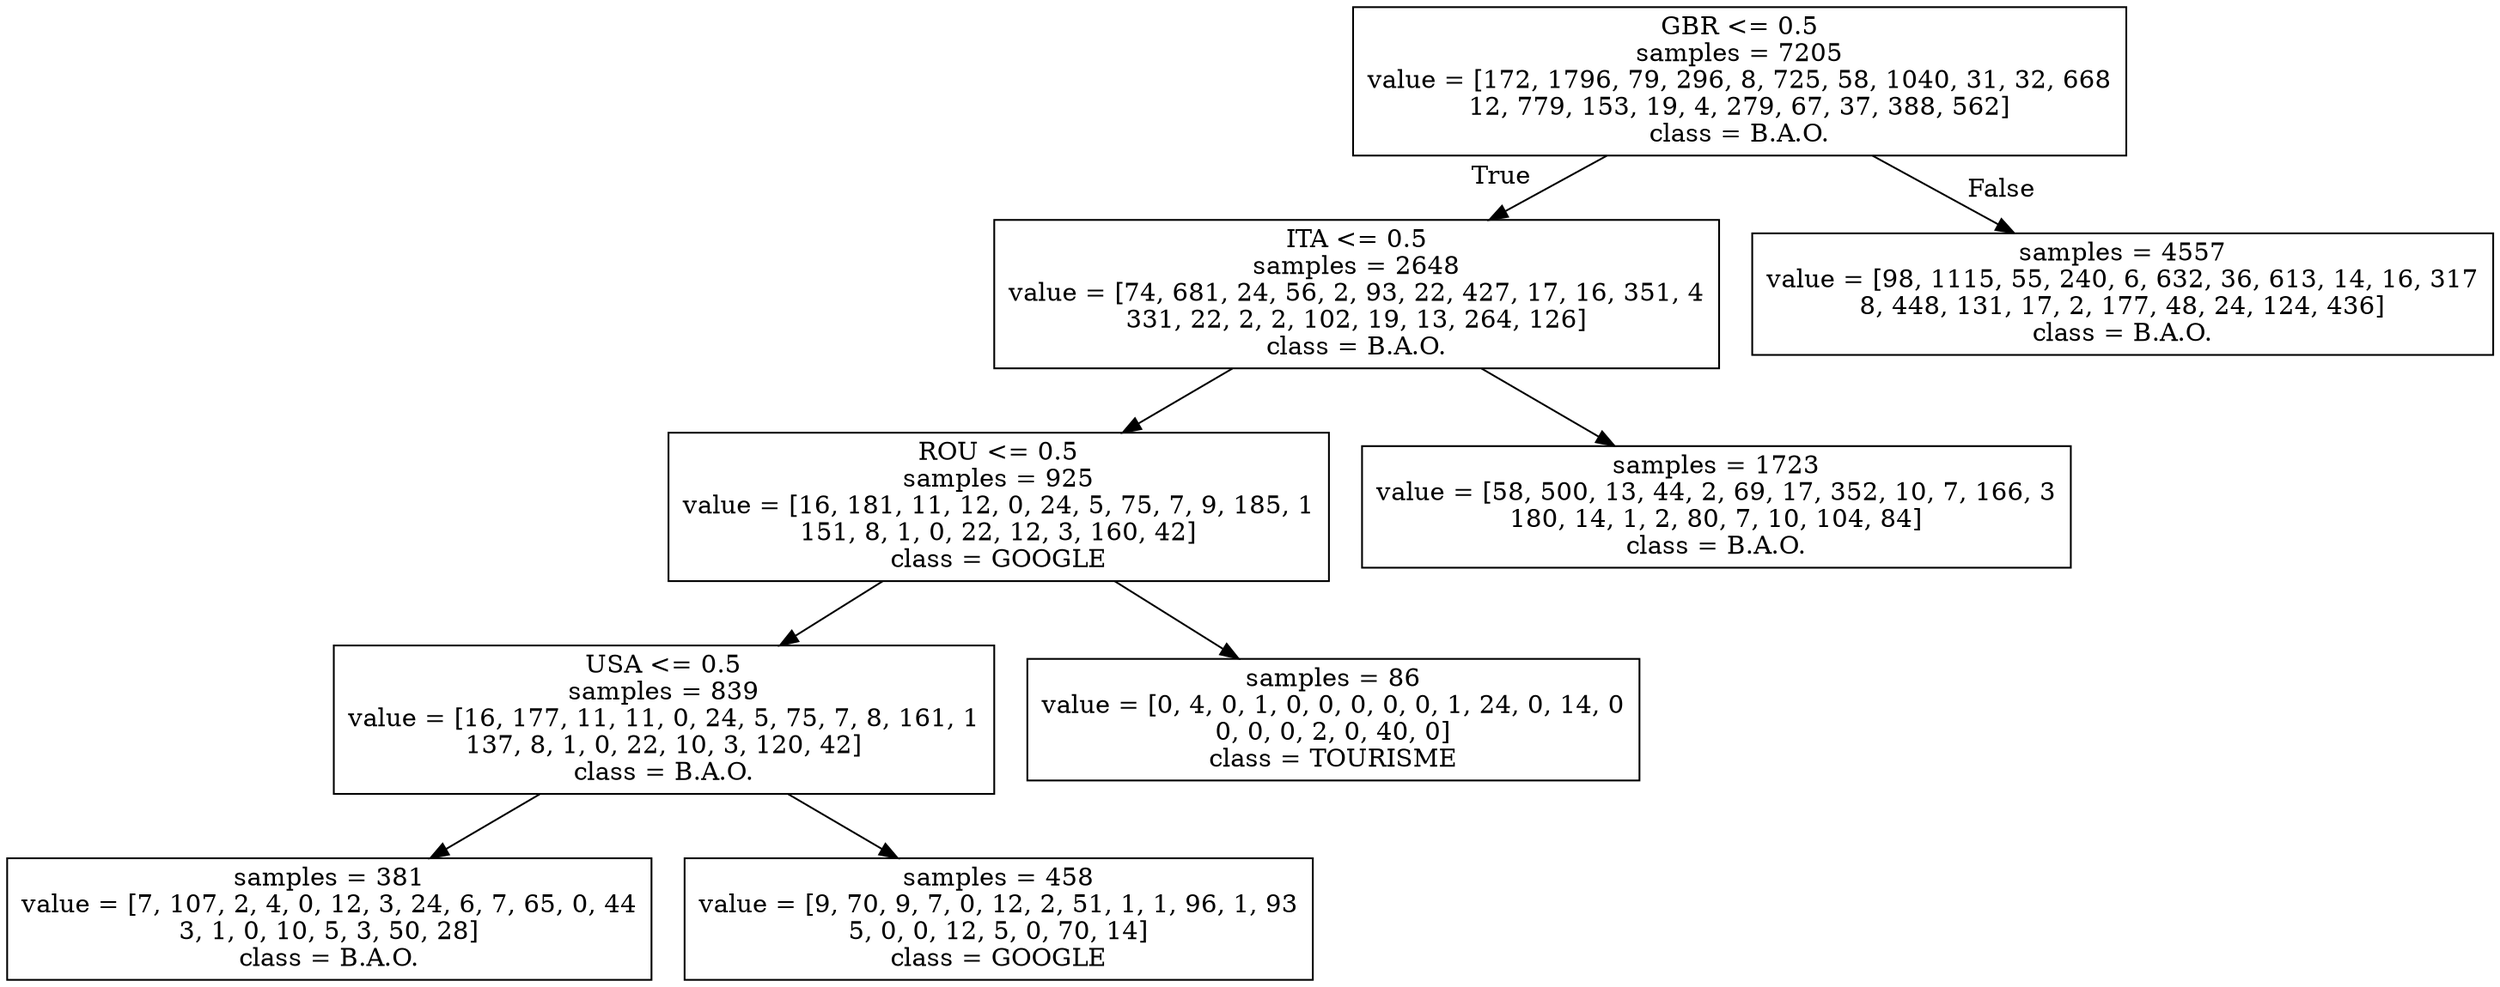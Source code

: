 digraph Tree {
node [shape=box] ;
0 [label="GBR <= 0.5\nsamples = 7205\nvalue = [172, 1796, 79, 296, 8, 725, 58, 1040, 31, 32, 668\n12, 779, 153, 19, 4, 279, 67, 37, 388, 562]\nclass = B.A.O."] ;
1 [label="ITA <= 0.5\nsamples = 2648\nvalue = [74, 681, 24, 56, 2, 93, 22, 427, 17, 16, 351, 4\n331, 22, 2, 2, 102, 19, 13, 264, 126]\nclass = B.A.O."] ;
0 -> 1 [labeldistance=2.5, labelangle=45, headlabel="True"] ;
2 [label="ROU <= 0.5\nsamples = 925\nvalue = [16, 181, 11, 12, 0, 24, 5, 75, 7, 9, 185, 1\n151, 8, 1, 0, 22, 12, 3, 160, 42]\nclass = GOOGLE"] ;
1 -> 2 ;
3 [label="USA <= 0.5\nsamples = 839\nvalue = [16, 177, 11, 11, 0, 24, 5, 75, 7, 8, 161, 1\n137, 8, 1, 0, 22, 10, 3, 120, 42]\nclass = B.A.O."] ;
2 -> 3 ;
4 [label="samples = 381\nvalue = [7, 107, 2, 4, 0, 12, 3, 24, 6, 7, 65, 0, 44\n3, 1, 0, 10, 5, 3, 50, 28]\nclass = B.A.O."] ;
3 -> 4 ;
5 [label="samples = 458\nvalue = [9, 70, 9, 7, 0, 12, 2, 51, 1, 1, 96, 1, 93\n5, 0, 0, 12, 5, 0, 70, 14]\nclass = GOOGLE"] ;
3 -> 5 ;
6 [label="samples = 86\nvalue = [0, 4, 0, 1, 0, 0, 0, 0, 0, 1, 24, 0, 14, 0\n0, 0, 0, 2, 0, 40, 0]\nclass = TOURISME"] ;
2 -> 6 ;
7 [label="samples = 1723\nvalue = [58, 500, 13, 44, 2, 69, 17, 352, 10, 7, 166, 3\n180, 14, 1, 2, 80, 7, 10, 104, 84]\nclass = B.A.O."] ;
1 -> 7 ;
8 [label="samples = 4557\nvalue = [98, 1115, 55, 240, 6, 632, 36, 613, 14, 16, 317\n8, 448, 131, 17, 2, 177, 48, 24, 124, 436]\nclass = B.A.O."] ;
0 -> 8 [labeldistance=2.5, labelangle=-45, headlabel="False"] ;
}